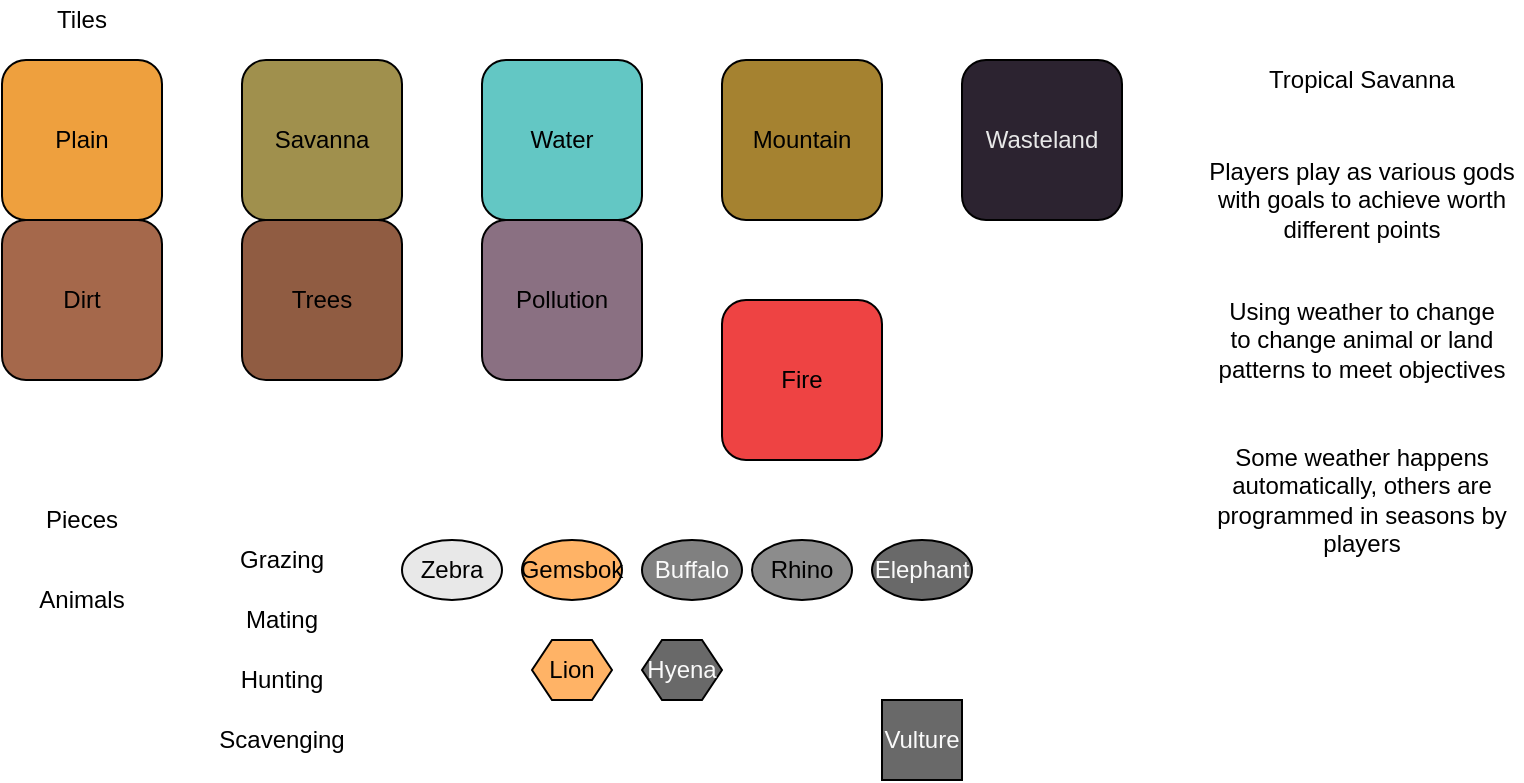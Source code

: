 <mxfile version="13.1.14" type="device" pages="7"><diagram id="_eCAJvC0IEARIa0IG4uj" name="Tropical Savanna"><mxGraphModel dx="1131" dy="741" grid="1" gridSize="10" guides="1" tooltips="1" connect="1" arrows="1" fold="1" page="1" pageScale="1" pageWidth="827" pageHeight="1169" math="0" shadow="0"><root><mxCell id="0"/><mxCell id="1" parent="0"/><mxCell id="Sa2unM5mU5F1HNBWTKvy-5" value="&lt;font color=&quot;#e8e8e8&quot;&gt;Wasteland&lt;/font&gt;" style="rounded=1;whiteSpace=wrap;html=1;fillColor=#2C2330;" parent="1" vertex="1"><mxGeometry x="520" y="40" width="80" height="80" as="geometry"/></mxCell><mxCell id="Sa2unM5mU5F1HNBWTKvy-4" value="Trees" style="rounded=1;whiteSpace=wrap;html=1;fillColor=#905C42;" parent="1" vertex="1"><mxGeometry x="160" y="120" width="80" height="80" as="geometry"/></mxCell><mxCell id="Sa2unM5mU5F1HNBWTKvy-3" value="Dirt" style="rounded=1;whiteSpace=wrap;html=1;fillColor=#A5684B;" parent="1" vertex="1"><mxGeometry x="40" y="120" width="80" height="80" as="geometry"/></mxCell><mxCell id="Sa2unM5mU5F1HNBWTKvy-2" value="Savanna" style="rounded=1;whiteSpace=wrap;html=1;fillColor=#A0904D;" parent="1" vertex="1"><mxGeometry x="160" y="40" width="80" height="80" as="geometry"/></mxCell><mxCell id="Sa2unM5mU5F1HNBWTKvy-1" value="Plain" style="rounded=1;whiteSpace=wrap;html=1;fillColor=#EEA03E;" parent="1" vertex="1"><mxGeometry x="40" y="40" width="80" height="80" as="geometry"/></mxCell><mxCell id="Sa2unM5mU5F1HNBWTKvy-6" value="Water" style="rounded=1;whiteSpace=wrap;html=1;fillColor=#63C7C4;" parent="1" vertex="1"><mxGeometry x="280" y="40" width="80" height="80" as="geometry"/></mxCell><mxCell id="Sa2unM5mU5F1HNBWTKvy-8" value="Pollution" style="rounded=1;whiteSpace=wrap;html=1;fillColor=#8A7082;" parent="1" vertex="1"><mxGeometry x="280" y="120" width="80" height="80" as="geometry"/></mxCell><mxCell id="Sa2unM5mU5F1HNBWTKvy-9" value="Tropical Savanna" style="text;html=1;strokeColor=none;fillColor=none;align=center;verticalAlign=middle;whiteSpace=wrap;rounded=0;" parent="1" vertex="1"><mxGeometry x="640" y="40" width="160" height="20" as="geometry"/></mxCell><mxCell id="Sa2unM5mU5F1HNBWTKvy-10" value="Using weather to change&lt;br&gt;to change animal or land patterns to meet objectives" style="text;html=1;strokeColor=none;fillColor=none;align=center;verticalAlign=middle;whiteSpace=wrap;rounded=0;" parent="1" vertex="1"><mxGeometry x="640" y="170" width="160" height="20" as="geometry"/></mxCell><mxCell id="Sa2unM5mU5F1HNBWTKvy-11" value="Mountain" style="rounded=1;whiteSpace=wrap;html=1;fillColor=#A58230;" parent="1" vertex="1"><mxGeometry x="400" y="40" width="80" height="80" as="geometry"/></mxCell><mxCell id="Sa2unM5mU5F1HNBWTKvy-12" value="Players play as various gods with goals to achieve worth different points" style="text;html=1;strokeColor=none;fillColor=none;align=center;verticalAlign=middle;whiteSpace=wrap;rounded=0;" parent="1" vertex="1"><mxGeometry x="640" y="100" width="160" height="20" as="geometry"/></mxCell><mxCell id="Sa2unM5mU5F1HNBWTKvy-13" value="Some weather happens automatically, others are programmed in seasons by players" style="text;html=1;strokeColor=none;fillColor=none;align=center;verticalAlign=middle;whiteSpace=wrap;rounded=0;" parent="1" vertex="1"><mxGeometry x="640" y="250" width="160" height="20" as="geometry"/></mxCell><mxCell id="Sa2unM5mU5F1HNBWTKvy-14" value="Tiles" style="text;html=1;strokeColor=none;fillColor=none;align=center;verticalAlign=middle;whiteSpace=wrap;rounded=0;" parent="1" vertex="1"><mxGeometry x="40" y="10" width="80" height="20" as="geometry"/></mxCell><mxCell id="Sa2unM5mU5F1HNBWTKvy-16" value="Fire" style="rounded=1;whiteSpace=wrap;html=1;fillColor=#EE4343;" parent="1" vertex="1"><mxGeometry x="400" y="160" width="80" height="80" as="geometry"/></mxCell><mxCell id="Sa2unM5mU5F1HNBWTKvy-19" value="Pieces" style="text;html=1;strokeColor=none;fillColor=none;align=center;verticalAlign=middle;whiteSpace=wrap;rounded=0;" parent="1" vertex="1"><mxGeometry x="40" y="260" width="80" height="20" as="geometry"/></mxCell><mxCell id="Sa2unM5mU5F1HNBWTKvy-20" value="Animals" style="text;html=1;strokeColor=none;fillColor=none;align=center;verticalAlign=middle;whiteSpace=wrap;rounded=0;" parent="1" vertex="1"><mxGeometry x="40" y="300" width="80" height="20" as="geometry"/></mxCell><mxCell id="Sa2unM5mU5F1HNBWTKvy-21" value="Grazing" style="text;html=1;strokeColor=none;fillColor=none;align=center;verticalAlign=middle;whiteSpace=wrap;rounded=0;" parent="1" vertex="1"><mxGeometry x="140" y="280" width="80" height="20" as="geometry"/></mxCell><mxCell id="Sa2unM5mU5F1HNBWTKvy-22" value="Mating" style="text;html=1;strokeColor=none;fillColor=none;align=center;verticalAlign=middle;whiteSpace=wrap;rounded=0;" parent="1" vertex="1"><mxGeometry x="140" y="310" width="80" height="20" as="geometry"/></mxCell><mxCell id="Sa2unM5mU5F1HNBWTKvy-23" value="Hunting" style="text;html=1;strokeColor=none;fillColor=none;align=center;verticalAlign=middle;whiteSpace=wrap;rounded=0;" parent="1" vertex="1"><mxGeometry x="140" y="340" width="80" height="20" as="geometry"/></mxCell><mxCell id="Sa2unM5mU5F1HNBWTKvy-24" value="Zebra" style="ellipse;whiteSpace=wrap;html=1;fillColor=#E8E8E8;" parent="1" vertex="1"><mxGeometry x="240" y="280" width="50" height="30" as="geometry"/></mxCell><mxCell id="Sa2unM5mU5F1HNBWTKvy-25" value="Elephant" style="ellipse;whiteSpace=wrap;html=1;fillColor=#696969;fontColor=#FAFAFA;" parent="1" vertex="1"><mxGeometry x="475" y="280" width="50" height="30" as="geometry"/></mxCell><mxCell id="Sa2unM5mU5F1HNBWTKvy-27" value="Gemsbok" style="ellipse;whiteSpace=wrap;html=1;fillColor=#FFB366;" parent="1" vertex="1"><mxGeometry x="300" y="280" width="50" height="30" as="geometry"/></mxCell><mxCell id="Sa2unM5mU5F1HNBWTKvy-29" value="&lt;font color=&quot;#000000&quot;&gt;Lion&lt;/font&gt;" style="shape=hexagon;perimeter=hexagonPerimeter2;whiteSpace=wrap;html=1;fillColor=#FFB366;fontColor=#FFB366;" parent="1" vertex="1"><mxGeometry x="305" y="330" width="40" height="30" as="geometry"/></mxCell><mxCell id="Sa2unM5mU5F1HNBWTKvy-30" value="Scavenging" style="text;html=1;strokeColor=none;fillColor=none;align=center;verticalAlign=middle;whiteSpace=wrap;rounded=0;" parent="1" vertex="1"><mxGeometry x="140" y="370" width="80" height="20" as="geometry"/></mxCell><mxCell id="Sa2unM5mU5F1HNBWTKvy-32" value="&lt;font color=&quot;#fafafa&quot;&gt;Vulture&lt;/font&gt;" style="rounded=0;whiteSpace=wrap;html=1;fillColor=#696969;fontColor=#FFB366;" parent="1" vertex="1"><mxGeometry x="480" y="360" width="40" height="40" as="geometry"/></mxCell><mxCell id="Sa2unM5mU5F1HNBWTKvy-33" value="&lt;font&gt;Hyena&lt;/font&gt;" style="shape=hexagon;perimeter=hexagonPerimeter2;whiteSpace=wrap;html=1;fillColor=#696969;fontColor=#FAFAFA;" parent="1" vertex="1"><mxGeometry x="360" y="330" width="40" height="30" as="geometry"/></mxCell><mxCell id="Sa2unM5mU5F1HNBWTKvy-36" value="Buffalo" style="ellipse;whiteSpace=wrap;html=1;fillColor=#808080;fontColor=#FAFAFA;" parent="1" vertex="1"><mxGeometry x="360" y="280" width="50" height="30" as="geometry"/></mxCell><mxCell id="Sa2unM5mU5F1HNBWTKvy-38" value="Rhino" style="ellipse;whiteSpace=wrap;html=1;fillColor=#8C8C8C;" parent="1" vertex="1"><mxGeometry x="415" y="280" width="50" height="30" as="geometry"/></mxCell></root></mxGraphModel></diagram><diagram id="PT3WyakJr-s8B4Wo41Sr" name="Greek Heros/Gods"><mxGraphModel dx="1131" dy="741" grid="1" gridSize="10" guides="1" tooltips="1" connect="1" arrows="1" fold="1" page="1" pageScale="1" pageWidth="827" pageHeight="1169" math="0" shadow="0"><root><mxCell id="Vl65P-EWJh6lf8Zo7loO-0"/><mxCell id="Vl65P-EWJh6lf8Zo7loO-1" parent="Vl65P-EWJh6lf8Zo7loO-0"/></root></mxGraphModel></diagram><diagram id="f5aruhKwcpSsDvf9Izp5" name="Bousouzoku"><mxGraphModel dx="1131" dy="741" grid="1" gridSize="10" guides="1" tooltips="1" connect="1" arrows="1" fold="1" page="1" pageScale="1" pageWidth="827" pageHeight="1169" math="0" shadow="0"><root><mxCell id="HPJnd9YktXunUQGYpIGO-0"/><mxCell id="HPJnd9YktXunUQGYpIGO-1" parent="HPJnd9YktXunUQGYpIGO-0"/></root></mxGraphModel></diagram><diagram id="BXXscaOGJbX6Z2Gv2R9e" name="Tokyo Witching"><mxGraphModel dx="2443" dy="1059" grid="1" gridSize="10" guides="1" tooltips="1" connect="1" arrows="1" fold="1" page="1" pageScale="1" pageWidth="827" pageHeight="1169" math="0" shadow="0"><root><mxCell id="txnkY61RfKaEgGv5CQPi-0"/><mxCell id="txnkY61RfKaEgGv5CQPi-1" parent="txnkY61RfKaEgGv5CQPi-0"/><mxCell id="Hih0Pilet1EFFJPsuffC-0" value="" style="rounded=0;whiteSpace=wrap;html=1;fillColor=#707D92;fontSize=12;strokeColor=#666666;fontColor=#333333;" parent="txnkY61RfKaEgGv5CQPi-1" vertex="1"><mxGeometry x="-800" y="40" width="1280" height="1280" as="geometry"/></mxCell><mxCell id="jvIYAeNNCcYhLB69rRtr-2" value="Chiyoda&lt;br&gt;1" style="rounded=0;whiteSpace=wrap;html=1;fillColor=#E45F7A;" parent="txnkY61RfKaEgGv5CQPi-1" vertex="1"><mxGeometry x="-320" y="520" width="160" height="160" as="geometry"/></mxCell><mxCell id="jvIYAeNNCcYhLB69rRtr-3" value="Chuo&lt;br&gt;2" style="rounded=0;whiteSpace=wrap;html=1;fillColor=#E45F7A;" parent="txnkY61RfKaEgGv5CQPi-1" vertex="1"><mxGeometry x="-160" y="520" width="160" height="160" as="geometry"/></mxCell><mxCell id="jvIYAeNNCcYhLB69rRtr-4" value="Koto&lt;br&gt;8" style="rounded=0;whiteSpace=wrap;html=1;fillColor=#A78EA3;" parent="txnkY61RfKaEgGv5CQPi-1" vertex="1"><mxGeometry y="520" width="160" height="160" as="geometry"/></mxCell><mxCell id="jvIYAeNNCcYhLB69rRtr-5" value="Edogawa N&lt;br&gt;23" style="rounded=0;whiteSpace=wrap;html=1;fillColor=#806C7C;" parent="txnkY61RfKaEgGv5CQPi-1" vertex="1"><mxGeometry x="160" y="360" width="160" height="160" as="geometry"/></mxCell><mxCell id="jvIYAeNNCcYhLB69rRtr-6" value="Minato&lt;br&gt;3" style="rounded=0;whiteSpace=wrap;html=1;fillColor=#E45F7A;" parent="txnkY61RfKaEgGv5CQPi-1" vertex="1"><mxGeometry x="-320" y="680" width="160" height="160" as="geometry"/></mxCell><mxCell id="jvIYAeNNCcYhLB69rRtr-7" value="Shibuya&lt;br&gt;13" style="rounded=0;whiteSpace=wrap;html=1;fillColor=#E45F7A;" parent="txnkY61RfKaEgGv5CQPi-1" vertex="1"><mxGeometry x="-480" y="680" width="160" height="160" as="geometry"/></mxCell><mxCell id="jvIYAeNNCcYhLB69rRtr-8" value="Shinagawa&lt;br&gt;9" style="rounded=0;whiteSpace=wrap;html=1;fillColor=#EDCEB4;" parent="txnkY61RfKaEgGv5CQPi-1" vertex="1"><mxGeometry x="-320" y="840" width="160" height="160" as="geometry"/></mxCell><mxCell id="jvIYAeNNCcYhLB69rRtr-9" value="Meguro&lt;br&gt;10" style="rounded=0;whiteSpace=wrap;html=1;fillColor=#EDCEB4;" parent="txnkY61RfKaEgGv5CQPi-1" vertex="1"><mxGeometry x="-480" y="840" width="160" height="160" as="geometry"/></mxCell><mxCell id="jvIYAeNNCcYhLB69rRtr-10" value="Shinjuku&lt;br&gt;4" style="rounded=0;whiteSpace=wrap;html=1;fillColor=#E45F7A;" parent="txnkY61RfKaEgGv5CQPi-1" vertex="1"><mxGeometry x="-480" y="520" width="160" height="160" as="geometry"/></mxCell><mxCell id="jvIYAeNNCcYhLB69rRtr-11" value="Bunkyo&lt;br&gt;5" style="rounded=0;whiteSpace=wrap;html=1;fillColor=#EBAC86;" parent="txnkY61RfKaEgGv5CQPi-1" vertex="1"><mxGeometry x="-320" y="360" width="160" height="160" as="geometry"/></mxCell><mxCell id="jvIYAeNNCcYhLB69rRtr-12" value="Taito&lt;br&gt;6" style="rounded=0;whiteSpace=wrap;html=1;fillColor=#A78EA3;" parent="txnkY61RfKaEgGv5CQPi-1" vertex="1"><mxGeometry x="-160" y="360" width="160" height="160" as="geometry"/></mxCell><mxCell id="jvIYAeNNCcYhLB69rRtr-13" value="Arakawa&lt;br&gt;18" style="rounded=0;whiteSpace=wrap;html=1;fillColor=#806C7C;" parent="txnkY61RfKaEgGv5CQPi-1" vertex="1"><mxGeometry x="-160" y="200" width="160" height="160" as="geometry"/></mxCell><mxCell id="jvIYAeNNCcYhLB69rRtr-14" value="Adachi W&lt;br&gt;21" style="rounded=0;whiteSpace=wrap;html=1;fillColor=#806C7C;" parent="txnkY61RfKaEgGv5CQPi-1" vertex="1"><mxGeometry x="-160" y="40" width="160" height="160" as="geometry"/></mxCell><mxCell id="jvIYAeNNCcYhLB69rRtr-15" value="Nakano N&lt;br&gt;14" style="rounded=0;whiteSpace=wrap;html=1;fillColor=#F0A978;" parent="txnkY61RfKaEgGv5CQPi-1" vertex="1"><mxGeometry x="-640" y="360" width="160" height="160" as="geometry"/></mxCell><mxCell id="jvIYAeNNCcYhLB69rRtr-16" value="Toshima&lt;br&gt;16" style="rounded=0;whiteSpace=wrap;html=1;fillColor=#EBAC86;" parent="txnkY61RfKaEgGv5CQPi-1" vertex="1"><mxGeometry x="-480" y="360" width="160" height="160" as="geometry"/></mxCell><mxCell id="jvIYAeNNCcYhLB69rRtr-17" value="Kita S&lt;br&gt;17" style="rounded=0;whiteSpace=wrap;html=1;fillColor=#BD8A6C;" parent="txnkY61RfKaEgGv5CQPi-1" vertex="1"><mxGeometry x="-320" y="200" width="160" height="160" as="geometry"/></mxCell><mxCell id="jvIYAeNNCcYhLB69rRtr-18" value="Itabashi W&lt;br&gt;19" style="rounded=0;whiteSpace=wrap;html=1;fillColor=#BD8A6C;" parent="txnkY61RfKaEgGv5CQPi-1" vertex="1"><mxGeometry x="-640" y="200" width="160" height="160" as="geometry"/></mxCell><mxCell id="jvIYAeNNCcYhLB69rRtr-19" value="Nerima S&lt;br&gt;20" style="rounded=0;whiteSpace=wrap;html=1;fillColor=#F0A978;" parent="txnkY61RfKaEgGv5CQPi-1" vertex="1"><mxGeometry x="-800" y="360" width="160" height="160" as="geometry"/></mxCell><mxCell id="jvIYAeNNCcYhLB69rRtr-20" value="Suginami N&lt;br&gt;15" style="rounded=0;whiteSpace=wrap;html=1;fillColor=#F0A978;" parent="txnkY61RfKaEgGv5CQPi-1" vertex="1"><mxGeometry x="-800" y="520" width="160" height="160" as="geometry"/></mxCell><mxCell id="jvIYAeNNCcYhLB69rRtr-21" value="Setagaya N&lt;br&gt;12" style="rounded=0;whiteSpace=wrap;html=1;fillColor=#EDCEB4;" parent="txnkY61RfKaEgGv5CQPi-1" vertex="1"><mxGeometry x="-640" y="680" width="160" height="160" as="geometry"/></mxCell><mxCell id="jvIYAeNNCcYhLB69rRtr-22" value="Ota E&lt;br&gt;11" style="rounded=0;whiteSpace=wrap;html=1;gradientColor=none;fillColor=#EDCEB4;" parent="txnkY61RfKaEgGv5CQPi-1" vertex="1"><mxGeometry x="-320" y="1000" width="160" height="160" as="geometry"/></mxCell><mxCell id="jvIYAeNNCcYhLB69rRtr-23" value="Katsushita W&lt;br&gt;22" style="rounded=0;whiteSpace=wrap;html=1;fillColor=#806C7C;" parent="txnkY61RfKaEgGv5CQPi-1" vertex="1"><mxGeometry y="200" width="160" height="160" as="geometry"/></mxCell><mxCell id="jvIYAeNNCcYhLB69rRtr-24" value="Sumida&lt;br&gt;7" style="rounded=0;whiteSpace=wrap;html=1;fillColor=#A78EA3;" parent="txnkY61RfKaEgGv5CQPi-1" vertex="1"><mxGeometry y="360" width="160" height="160" as="geometry"/></mxCell><mxCell id="jvIYAeNNCcYhLB69rRtr-25" value="Nerima N&lt;br&gt;20" style="rounded=0;whiteSpace=wrap;html=1;fillColor=#F0A978;" parent="txnkY61RfKaEgGv5CQPi-1" vertex="1"><mxGeometry x="-800" y="200" width="160" height="160" as="geometry"/></mxCell><mxCell id="jvIYAeNNCcYhLB69rRtr-26" value="Nakano S&lt;br&gt;14" style="rounded=0;whiteSpace=wrap;html=1;fillColor=#F0A978;" parent="txnkY61RfKaEgGv5CQPi-1" vertex="1"><mxGeometry x="-640" y="520" width="160" height="160" as="geometry"/></mxCell><mxCell id="jvIYAeNNCcYhLB69rRtr-27" value="Suginami S&lt;br&gt;15" style="rounded=0;whiteSpace=wrap;html=1;fillColor=#F0A978;" parent="txnkY61RfKaEgGv5CQPi-1" vertex="1"><mxGeometry x="-800" y="680" width="160" height="160" as="geometry"/></mxCell><mxCell id="jvIYAeNNCcYhLB69rRtr-28" value="Setagaya S&lt;br&gt;12" style="rounded=0;whiteSpace=wrap;html=1;fillColor=#EDCEB4;" parent="txnkY61RfKaEgGv5CQPi-1" vertex="1"><mxGeometry x="-800" y="840" width="320" height="160" as="geometry"/></mxCell><mxCell id="jvIYAeNNCcYhLB69rRtr-29" value="Ota W&lt;br&gt;11" style="rounded=0;whiteSpace=wrap;html=1;gradientColor=none;fillColor=#EDCEB4;" parent="txnkY61RfKaEgGv5CQPi-1" vertex="1"><mxGeometry x="-640" y="1000" width="160" height="160" as="geometry"/></mxCell><mxCell id="jvIYAeNNCcYhLB69rRtr-30" value="Ota C&lt;br&gt;11" style="rounded=0;whiteSpace=wrap;html=1;gradientColor=none;fillColor=#EDCEB4;" parent="txnkY61RfKaEgGv5CQPi-1" vertex="1"><mxGeometry x="-480" y="1000" width="160" height="160" as="geometry"/></mxCell><mxCell id="jvIYAeNNCcYhLB69rRtr-31" value="Itabashi E&lt;br&gt;19" style="rounded=0;whiteSpace=wrap;html=1;fillColor=#BD8A6C;" parent="txnkY61RfKaEgGv5CQPi-1" vertex="1"><mxGeometry x="-480" y="200" width="160" height="160" as="geometry"/></mxCell><mxCell id="jvIYAeNNCcYhLB69rRtr-32" value="Kita N&lt;br&gt;17" style="rounded=0;whiteSpace=wrap;html=1;fillColor=#BD8A6C;" parent="txnkY61RfKaEgGv5CQPi-1" vertex="1"><mxGeometry x="-480" y="40" width="320" height="160" as="geometry"/></mxCell><mxCell id="jvIYAeNNCcYhLB69rRtr-33" value="Adachi E&lt;br&gt;21" style="rounded=0;whiteSpace=wrap;html=1;fillColor=#806C7C;" parent="txnkY61RfKaEgGv5CQPi-1" vertex="1"><mxGeometry y="40" width="160" height="160" as="geometry"/></mxCell><mxCell id="jvIYAeNNCcYhLB69rRtr-34" value="Katsushita E&lt;br&gt;22" style="rounded=0;whiteSpace=wrap;html=1;fillColor=#806C7C;" parent="txnkY61RfKaEgGv5CQPi-1" vertex="1"><mxGeometry x="160" y="200" width="160" height="160" as="geometry"/></mxCell><mxCell id="jvIYAeNNCcYhLB69rRtr-35" value="Edogawa S&lt;br&gt;23" style="rounded=0;whiteSpace=wrap;html=1;fillColor=#806C7C;" parent="txnkY61RfKaEgGv5CQPi-1" vertex="1"><mxGeometry x="160" y="520" width="160" height="160" as="geometry"/></mxCell><mxCell id="jvIYAeNNCcYhLB69rRtr-36" value="&lt;font style=&quot;font-size: 12px&quot;&gt;Tokyo Bay NW&lt;/font&gt;" style="rounded=0;whiteSpace=wrap;html=1;fillColor=#A0D1D3;gradientColor=none;fontSize=12;" parent="txnkY61RfKaEgGv5CQPi-1" vertex="1"><mxGeometry x="-160" y="680" width="320" height="320" as="geometry"/></mxCell><mxCell id="jvIYAeNNCcYhLB69rRtr-37" value="&lt;font style=&quot;font-size: 12px&quot;&gt;Tokyo Bay SW&lt;/font&gt;" style="rounded=0;whiteSpace=wrap;html=1;fillColor=#A0D1D3;gradientColor=none;fontSize=12;" parent="txnkY61RfKaEgGv5CQPi-1" vertex="1"><mxGeometry x="-160" y="1000" width="320" height="160" as="geometry"/></mxCell><mxCell id="jvIYAeNNCcYhLB69rRtr-38" value="&lt;font style=&quot;font-size: 12px&quot;&gt;Tokyo Bay NE&lt;/font&gt;" style="rounded=0;whiteSpace=wrap;html=1;fillColor=#A0D1D3;gradientColor=none;fontSize=12;" parent="txnkY61RfKaEgGv5CQPi-1" vertex="1"><mxGeometry x="160" y="680" width="160" height="320" as="geometry"/></mxCell><mxCell id="jvIYAeNNCcYhLB69rRtr-39" value="&lt;font style=&quot;font-size: 12px&quot;&gt;Tokyo Bay SE&lt;/font&gt;" style="rounded=0;whiteSpace=wrap;html=1;fillColor=#A0D1D3;gradientColor=none;fontSize=12;" parent="txnkY61RfKaEgGv5CQPi-1" vertex="1"><mxGeometry x="160" y="1000" width="160" height="160" as="geometry"/></mxCell><mxCell id="jvIYAeNNCcYhLB69rRtr-40" value="&lt;font style=&quot;font-size: 12px&quot;&gt;Sagami Bay / Pacific Ocean&lt;/font&gt;" style="rounded=0;whiteSpace=wrap;html=1;fillColor=#82A9AB;gradientColor=none;fontSize=12;" parent="txnkY61RfKaEgGv5CQPi-1" vertex="1"><mxGeometry x="-160" y="1160" width="480" height="160" as="geometry"/></mxCell><mxCell id="jvIYAeNNCcYhLB69rRtr-41" value="Central" style="rounded=0;whiteSpace=wrap;html=1;fillColor=#E45F7A;" parent="txnkY61RfKaEgGv5CQPi-1" vertex="1"><mxGeometry x="480" y="40" width="160" height="40" as="geometry"/></mxCell><mxCell id="jvIYAeNNCcYhLB69rRtr-43" value="South" style="rounded=0;whiteSpace=wrap;html=1;fillColor=#EDCEB4;" parent="txnkY61RfKaEgGv5CQPi-1" vertex="1"><mxGeometry x="480" y="80" width="160" height="40" as="geometry"/></mxCell><mxCell id="jvIYAeNNCcYhLB69rRtr-44" value="West" style="rounded=0;whiteSpace=wrap;html=1;fillColor=#F0A978;" parent="txnkY61RfKaEgGv5CQPi-1" vertex="1"><mxGeometry x="480" y="120" width="160" height="40" as="geometry"/></mxCell><mxCell id="jvIYAeNNCcYhLB69rRtr-45" value="North (Inner)" style="rounded=0;whiteSpace=wrap;html=1;fillColor=#EBAC86;" parent="txnkY61RfKaEgGv5CQPi-1" vertex="1"><mxGeometry x="480" y="160" width="160" height="40" as="geometry"/></mxCell><mxCell id="jvIYAeNNCcYhLB69rRtr-46" value="North (Outer)" style="rounded=0;whiteSpace=wrap;html=1;fillColor=#BD8A6C;" parent="txnkY61RfKaEgGv5CQPi-1" vertex="1"><mxGeometry x="480" y="200" width="160" height="40" as="geometry"/></mxCell><mxCell id="jvIYAeNNCcYhLB69rRtr-47" value="East (Inner)" style="rounded=0;whiteSpace=wrap;html=1;fillColor=#A78EA3;" parent="txnkY61RfKaEgGv5CQPi-1" vertex="1"><mxGeometry x="480" y="240" width="160" height="40" as="geometry"/></mxCell><mxCell id="jvIYAeNNCcYhLB69rRtr-48" value="East (Outer)" style="rounded=0;whiteSpace=wrap;html=1;fillColor=#806C7C;" parent="txnkY61RfKaEgGv5CQPi-1" vertex="1"><mxGeometry x="480" y="280" width="160" height="40" as="geometry"/></mxCell><mxCell id="jvIYAeNNCcYhLB69rRtr-49" value="&lt;font style=&quot;font-size: 12px&quot;&gt;Tokyo Bay&lt;/font&gt;" style="rounded=0;whiteSpace=wrap;html=1;fillColor=#A0D1D3;gradientColor=none;fontSize=12;" parent="txnkY61RfKaEgGv5CQPi-1" vertex="1"><mxGeometry x="480" y="320" width="160" height="40" as="geometry"/></mxCell><mxCell id="jvIYAeNNCcYhLB69rRtr-50" value="&lt;font style=&quot;font-size: 12px&quot;&gt;Sagami Bay / Pacific Ocean&lt;/font&gt;" style="rounded=0;whiteSpace=wrap;html=1;fillColor=#9FC7C7;gradientColor=none;fontSize=12;" parent="txnkY61RfKaEgGv5CQPi-1" vertex="1"><mxGeometry x="480" y="360" width="160" height="40" as="geometry"/></mxCell></root></mxGraphModel></diagram><diagram id="Nt6DRnq_g7japiLwpFCz" name="Hang Glider Racing"><mxGraphModel dx="1131" dy="741" grid="1" gridSize="10" guides="1" tooltips="1" connect="1" arrows="1" fold="1" page="1" pageScale="1" pageWidth="827" pageHeight="1169" math="0" shadow="0"><root><mxCell id="x46zj39Mvqpa8XD8LKSc-0"/><mxCell id="x46zj39Mvqpa8XD8LKSc-1" parent="x46zj39Mvqpa8XD8LKSc-0"/></root></mxGraphModel></diagram><diagram id="HuUPLwSfyiJWTlmtCgv-" name="World Fair"><mxGraphModel dx="1131" dy="741" grid="1" gridSize="10" guides="1" tooltips="1" connect="1" arrows="1" fold="1" page="1" pageScale="1" pageWidth="827" pageHeight="1169" math="0" shadow="0"><root><mxCell id="tVed4l4jgr-HuU-wFAeW-0"/><mxCell id="tVed4l4jgr-HuU-wFAeW-1" parent="tVed4l4jgr-HuU-wFAeW-0"/></root></mxGraphModel></diagram><diagram id="mrThOvxZUUIP4oYbgbvA" name="Page-7"><mxGraphModel dx="1131" dy="1861" grid="1" gridSize="10" guides="1" tooltips="1" connect="1" arrows="1" fold="1" page="1" pageScale="1" pageWidth="827" pageHeight="1169" math="0" shadow="0"><root><mxCell id="vBW4vCx7pmj-QQluKOW6-0"/><mxCell id="vBW4vCx7pmj-QQluKOW6-1" parent="vBW4vCx7pmj-QQluKOW6-0"/><mxCell id="Ff8TOj5t5jWWOkp-wYZu-30" value="" style="rounded=0;whiteSpace=wrap;html=1;fillColor=#E6FFCC;" vertex="1" parent="vBW4vCx7pmj-QQluKOW6-1"><mxGeometry x="840" y="240" width="160" height="160" as="geometry"/></mxCell><mxCell id="Ff8TOj5t5jWWOkp-wYZu-28" value="" style="rounded=0;whiteSpace=wrap;html=1;fillColor=#E6FFCC;" vertex="1" parent="vBW4vCx7pmj-QQluKOW6-1"><mxGeometry x="1240" y="-160" width="160" height="160" as="geometry"/></mxCell><mxCell id="pcKqCg5GuyFAcsN44IIj-0" value="0" style="rounded=0;whiteSpace=wrap;html=1;fillColor=#FFCCFF;" parent="vBW4vCx7pmj-QQluKOW6-1" vertex="1"><mxGeometry x="320" y="80" width="80" height="80" as="geometry"/></mxCell><mxCell id="pcKqCg5GuyFAcsN44IIj-2" value="1" style="rounded=0;whiteSpace=wrap;html=1;fillColor=#FFCCCC;" parent="vBW4vCx7pmj-QQluKOW6-1" vertex="1"><mxGeometry x="240" y="80" width="80" height="80" as="geometry"/></mxCell><mxCell id="pcKqCg5GuyFAcsN44IIj-3" value="1" style="rounded=0;whiteSpace=wrap;html=1;fillColor=#FFCCCC;" parent="vBW4vCx7pmj-QQluKOW6-1" vertex="1"><mxGeometry x="320" width="80" height="80" as="geometry"/></mxCell><mxCell id="pcKqCg5GuyFAcsN44IIj-4" value="1" style="rounded=0;whiteSpace=wrap;html=1;fillColor=#FFCCCC;" parent="vBW4vCx7pmj-QQluKOW6-1" vertex="1"><mxGeometry x="400" y="80" width="80" height="80" as="geometry"/></mxCell><mxCell id="pcKqCg5GuyFAcsN44IIj-5" value="1" style="rounded=0;whiteSpace=wrap;html=1;fillColor=#FFCCCC;" parent="vBW4vCx7pmj-QQluKOW6-1" vertex="1"><mxGeometry x="320" y="160" width="80" height="80" as="geometry"/></mxCell><mxCell id="pcKqCg5GuyFAcsN44IIj-6" value="2" style="rounded=0;whiteSpace=wrap;html=1;fillColor=#FFE6CC;" parent="vBW4vCx7pmj-QQluKOW6-1" vertex="1"><mxGeometry x="240" y="160" width="80" height="160" as="geometry"/></mxCell><mxCell id="pcKqCg5GuyFAcsN44IIj-7" value="2" style="rounded=0;whiteSpace=wrap;html=1;fillColor=#FFE6CC;" parent="vBW4vCx7pmj-QQluKOW6-1" vertex="1"><mxGeometry x="320" y="240" width="240" height="80" as="geometry"/></mxCell><mxCell id="pcKqCg5GuyFAcsN44IIj-8" value="2" style="rounded=0;whiteSpace=wrap;html=1;fillColor=#FFE6CC;" parent="vBW4vCx7pmj-QQluKOW6-1" vertex="1"><mxGeometry x="400" y="160" width="80" height="80" as="geometry"/></mxCell><mxCell id="pcKqCg5GuyFAcsN44IIj-9" value="2" style="rounded=0;whiteSpace=wrap;html=1;fillColor=#FFE6CC;" parent="vBW4vCx7pmj-QQluKOW6-1" vertex="1"><mxGeometry x="400" y="-80" width="80" height="160" as="geometry"/></mxCell><mxCell id="pcKqCg5GuyFAcsN44IIj-10" value="2" style="rounded=0;whiteSpace=wrap;html=1;fillColor=#FFE6CC;" parent="vBW4vCx7pmj-QQluKOW6-1" vertex="1"><mxGeometry x="160" y="-80" width="240" height="80" as="geometry"/></mxCell><mxCell id="pcKqCg5GuyFAcsN44IIj-11" value="2" style="rounded=0;whiteSpace=wrap;html=1;fillColor=#FFE6CC;" parent="vBW4vCx7pmj-QQluKOW6-1" vertex="1"><mxGeometry x="240" width="80" height="80" as="geometry"/></mxCell><mxCell id="pcKqCg5GuyFAcsN44IIj-12" value="2" style="rounded=0;whiteSpace=wrap;html=1;fillColor=#FFE6CC;" parent="vBW4vCx7pmj-QQluKOW6-1" vertex="1"><mxGeometry x="480" width="80" height="240" as="geometry"/></mxCell><mxCell id="pcKqCg5GuyFAcsN44IIj-13" value="2" style="rounded=0;whiteSpace=wrap;html=1;fillColor=#FFE6CC;" parent="vBW4vCx7pmj-QQluKOW6-1" vertex="1"><mxGeometry x="160" width="80" height="240" as="geometry"/></mxCell><mxCell id="pcKqCg5GuyFAcsN44IIj-15" value="3" style="rounded=0;whiteSpace=wrap;html=1;fillColor=#FFFFCC;" parent="vBW4vCx7pmj-QQluKOW6-1" vertex="1"><mxGeometry x="160" y="240" width="80" height="80" as="geometry"/></mxCell><mxCell id="pcKqCg5GuyFAcsN44IIj-17" value="3" style="rounded=0;whiteSpace=wrap;html=1;fillColor=#FFFFCC;" parent="vBW4vCx7pmj-QQluKOW6-1" vertex="1"><mxGeometry x="480" y="-80" width="80" height="80" as="geometry"/></mxCell><mxCell id="pcKqCg5GuyFAcsN44IIj-19" value="3" style="rounded=0;whiteSpace=wrap;html=1;fillColor=#FFFFCC;" parent="vBW4vCx7pmj-QQluKOW6-1" vertex="1"><mxGeometry x="560" y="-80" width="80" height="480" as="geometry"/></mxCell><mxCell id="pcKqCg5GuyFAcsN44IIj-21" value="3" style="rounded=0;whiteSpace=wrap;html=1;fillColor=#FFFFCC;" parent="vBW4vCx7pmj-QQluKOW6-1" vertex="1"><mxGeometry x="80" y="320" width="480" height="80" as="geometry"/></mxCell><mxCell id="pcKqCg5GuyFAcsN44IIj-22" value="3" style="rounded=0;whiteSpace=wrap;html=1;fillColor=#FFFFCC;" parent="vBW4vCx7pmj-QQluKOW6-1" vertex="1"><mxGeometry x="80" y="-160" width="80" height="480" as="geometry"/></mxCell><mxCell id="pcKqCg5GuyFAcsN44IIj-23" value="3" style="rounded=0;whiteSpace=wrap;html=1;fillColor=#FFFFCC;" parent="vBW4vCx7pmj-QQluKOW6-1" vertex="1"><mxGeometry x="160" y="-160" width="480" height="80" as="geometry"/></mxCell><mxCell id="Ff8TOj5t5jWWOkp-wYZu-2" value="0" style="rounded=0;whiteSpace=wrap;html=1;fillColor=#FFCCFF;" vertex="1" parent="vBW4vCx7pmj-QQluKOW6-1"><mxGeometry x="1080" y="80" width="80" height="80" as="geometry"/></mxCell><mxCell id="Ff8TOj5t5jWWOkp-wYZu-3" value="1" style="rounded=0;whiteSpace=wrap;html=1;fillColor=#FFCCCC;" vertex="1" parent="vBW4vCx7pmj-QQluKOW6-1"><mxGeometry x="1000" y="80" width="80" height="80" as="geometry"/></mxCell><mxCell id="Ff8TOj5t5jWWOkp-wYZu-4" value="1" style="rounded=0;whiteSpace=wrap;html=1;fillColor=#FFCCCC;" vertex="1" parent="vBW4vCx7pmj-QQluKOW6-1"><mxGeometry x="1080" width="80" height="80" as="geometry"/></mxCell><mxCell id="Ff8TOj5t5jWWOkp-wYZu-5" value="1" style="rounded=0;whiteSpace=wrap;html=1;fillColor=#FFCCCC;" vertex="1" parent="vBW4vCx7pmj-QQluKOW6-1"><mxGeometry x="1160" y="80" width="80" height="80" as="geometry"/></mxCell><mxCell id="Ff8TOj5t5jWWOkp-wYZu-6" value="1" style="rounded=0;whiteSpace=wrap;html=1;fillColor=#FFCCCC;" vertex="1" parent="vBW4vCx7pmj-QQluKOW6-1"><mxGeometry x="1080" y="160" width="80" height="80" as="geometry"/></mxCell><mxCell id="Ff8TOj5t5jWWOkp-wYZu-7" value="2" style="rounded=0;whiteSpace=wrap;html=1;fillColor=#FFE6CC;" vertex="1" parent="vBW4vCx7pmj-QQluKOW6-1"><mxGeometry x="1000" y="160" width="80" height="160" as="geometry"/></mxCell><mxCell id="Ff8TOj5t5jWWOkp-wYZu-8" value="2" style="rounded=0;whiteSpace=wrap;html=1;fillColor=#FFE6CC;" vertex="1" parent="vBW4vCx7pmj-QQluKOW6-1"><mxGeometry x="1080" y="240" width="240" height="80" as="geometry"/></mxCell><mxCell id="Ff8TOj5t5jWWOkp-wYZu-9" value="2" style="rounded=0;whiteSpace=wrap;html=1;fillColor=#FFE6CC;" vertex="1" parent="vBW4vCx7pmj-QQluKOW6-1"><mxGeometry x="1160" y="160" width="80" height="80" as="geometry"/></mxCell><mxCell id="Ff8TOj5t5jWWOkp-wYZu-10" value="2" style="rounded=0;whiteSpace=wrap;html=1;fillColor=#FFE6CC;" vertex="1" parent="vBW4vCx7pmj-QQluKOW6-1"><mxGeometry x="1160" y="-80" width="80" height="160" as="geometry"/></mxCell><mxCell id="Ff8TOj5t5jWWOkp-wYZu-11" value="2" style="rounded=0;whiteSpace=wrap;html=1;fillColor=#FFE6CC;" vertex="1" parent="vBW4vCx7pmj-QQluKOW6-1"><mxGeometry x="920" y="-80" width="240" height="80" as="geometry"/></mxCell><mxCell id="Ff8TOj5t5jWWOkp-wYZu-12" value="2" style="rounded=0;whiteSpace=wrap;html=1;fillColor=#FFE6CC;" vertex="1" parent="vBW4vCx7pmj-QQluKOW6-1"><mxGeometry x="1000" width="80" height="80" as="geometry"/></mxCell><mxCell id="Ff8TOj5t5jWWOkp-wYZu-13" value="2" style="rounded=0;whiteSpace=wrap;html=1;fillColor=#FFE6CC;" vertex="1" parent="vBW4vCx7pmj-QQluKOW6-1"><mxGeometry x="1240" width="80" height="240" as="geometry"/></mxCell><mxCell id="Ff8TOj5t5jWWOkp-wYZu-14" value="2" style="rounded=0;whiteSpace=wrap;html=1;fillColor=#FFE6CC;" vertex="1" parent="vBW4vCx7pmj-QQluKOW6-1"><mxGeometry x="920" width="80" height="240" as="geometry"/></mxCell><mxCell id="Ff8TOj5t5jWWOkp-wYZu-15" value="3" style="rounded=0;whiteSpace=wrap;html=1;fillColor=#FFFFCC;" vertex="1" parent="vBW4vCx7pmj-QQluKOW6-1"><mxGeometry x="920" y="240" width="80" height="80" as="geometry"/></mxCell><mxCell id="Ff8TOj5t5jWWOkp-wYZu-16" value="3" style="rounded=0;whiteSpace=wrap;html=1;fillColor=#FFFFCC;" vertex="1" parent="vBW4vCx7pmj-QQluKOW6-1"><mxGeometry x="1240" y="-80" width="80" height="80" as="geometry"/></mxCell><mxCell id="Ff8TOj5t5jWWOkp-wYZu-17" value="3" style="rounded=0;whiteSpace=wrap;html=1;fillColor=#FFFFCC;" vertex="1" parent="vBW4vCx7pmj-QQluKOW6-1"><mxGeometry x="1320" width="80" height="240" as="geometry"/></mxCell><mxCell id="Ff8TOj5t5jWWOkp-wYZu-18" value="3" style="rounded=0;whiteSpace=wrap;html=1;fillColor=#FFFFCC;" vertex="1" parent="vBW4vCx7pmj-QQluKOW6-1"><mxGeometry x="1000" y="320" width="243" height="80" as="geometry"/></mxCell><mxCell id="Ff8TOj5t5jWWOkp-wYZu-19" value="3" style="rounded=0;whiteSpace=wrap;html=1;fillColor=#FFFFCC;" vertex="1" parent="vBW4vCx7pmj-QQluKOW6-1"><mxGeometry x="840" width="80" height="240" as="geometry"/></mxCell><mxCell id="Ff8TOj5t5jWWOkp-wYZu-20" value="3" style="rounded=0;whiteSpace=wrap;html=1;fillColor=#FFFFCC;" vertex="1" parent="vBW4vCx7pmj-QQluKOW6-1"><mxGeometry x="1000" y="-160" width="240" height="80" as="geometry"/></mxCell><mxCell id="Ff8TOj5t5jWWOkp-wYZu-21" value="3" style="rounded=0;whiteSpace=wrap;html=1;fillColor=#FFFFCC;" vertex="1" parent="vBW4vCx7pmj-QQluKOW6-1"><mxGeometry x="920" y="-160" width="80" height="80" as="geometry"/></mxCell><mxCell id="Ff8TOj5t5jWWOkp-wYZu-22" value="3" style="rounded=0;whiteSpace=wrap;html=1;fillColor=#FFFFCC;" vertex="1" parent="vBW4vCx7pmj-QQluKOW6-1"><mxGeometry x="840" y="-80" width="80" height="80" as="geometry"/></mxCell><mxCell id="Ff8TOj5t5jWWOkp-wYZu-23" value="4" style="rounded=0;whiteSpace=wrap;html=1;fillColor=#E6FFCC;" vertex="1" parent="vBW4vCx7pmj-QQluKOW6-1"><mxGeometry x="840" y="-160" width="80" height="80" as="geometry"/></mxCell><mxCell id="Ff8TOj5t5jWWOkp-wYZu-24" value="4" style="rounded=0;whiteSpace=wrap;html=1;fillColor=#E6FFCC;" vertex="1" parent="vBW4vCx7pmj-QQluKOW6-1"><mxGeometry x="1320" y="320" width="80" height="80" as="geometry"/></mxCell><mxCell id="Ff8TOj5t5jWWOkp-wYZu-26" value="3" style="rounded=0;whiteSpace=wrap;html=1;fillColor=#FFFFCC;" vertex="1" parent="vBW4vCx7pmj-QQluKOW6-1"><mxGeometry x="1240" y="320" width="80" height="80" as="geometry"/></mxCell><mxCell id="Ff8TOj5t5jWWOkp-wYZu-27" value="3" style="rounded=0;whiteSpace=wrap;html=1;fillColor=#FFFFCC;" vertex="1" parent="vBW4vCx7pmj-QQluKOW6-1"><mxGeometry x="1320" y="240" width="80" height="80" as="geometry"/></mxCell><mxCell id="Ff8TOj5t5jWWOkp-wYZu-29" value="4" style="text;html=1;strokeColor=none;fillColor=none;align=center;verticalAlign=middle;whiteSpace=wrap;rounded=0;" vertex="1" parent="vBW4vCx7pmj-QQluKOW6-1"><mxGeometry x="1320" y="-160" width="80" height="80" as="geometry"/></mxCell><mxCell id="Ff8TOj5t5jWWOkp-wYZu-31" value="4" style="text;html=1;strokeColor=none;fillColor=none;align=center;verticalAlign=middle;whiteSpace=wrap;rounded=0;" vertex="1" parent="vBW4vCx7pmj-QQluKOW6-1"><mxGeometry x="840" y="320" width="80" height="80" as="geometry"/></mxCell></root></mxGraphModel></diagram></mxfile>